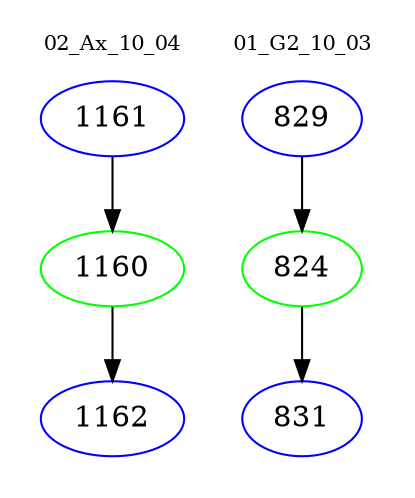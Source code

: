 digraph{
subgraph cluster_0 {
color = white
label = "02_Ax_10_04";
fontsize=10;
T0_1161 [label="1161", color="blue"]
T0_1161 -> T0_1160 [color="black"]
T0_1160 [label="1160", color="green"]
T0_1160 -> T0_1162 [color="black"]
T0_1162 [label="1162", color="blue"]
}
subgraph cluster_1 {
color = white
label = "01_G2_10_03";
fontsize=10;
T1_829 [label="829", color="blue"]
T1_829 -> T1_824 [color="black"]
T1_824 [label="824", color="green"]
T1_824 -> T1_831 [color="black"]
T1_831 [label="831", color="blue"]
}
}
